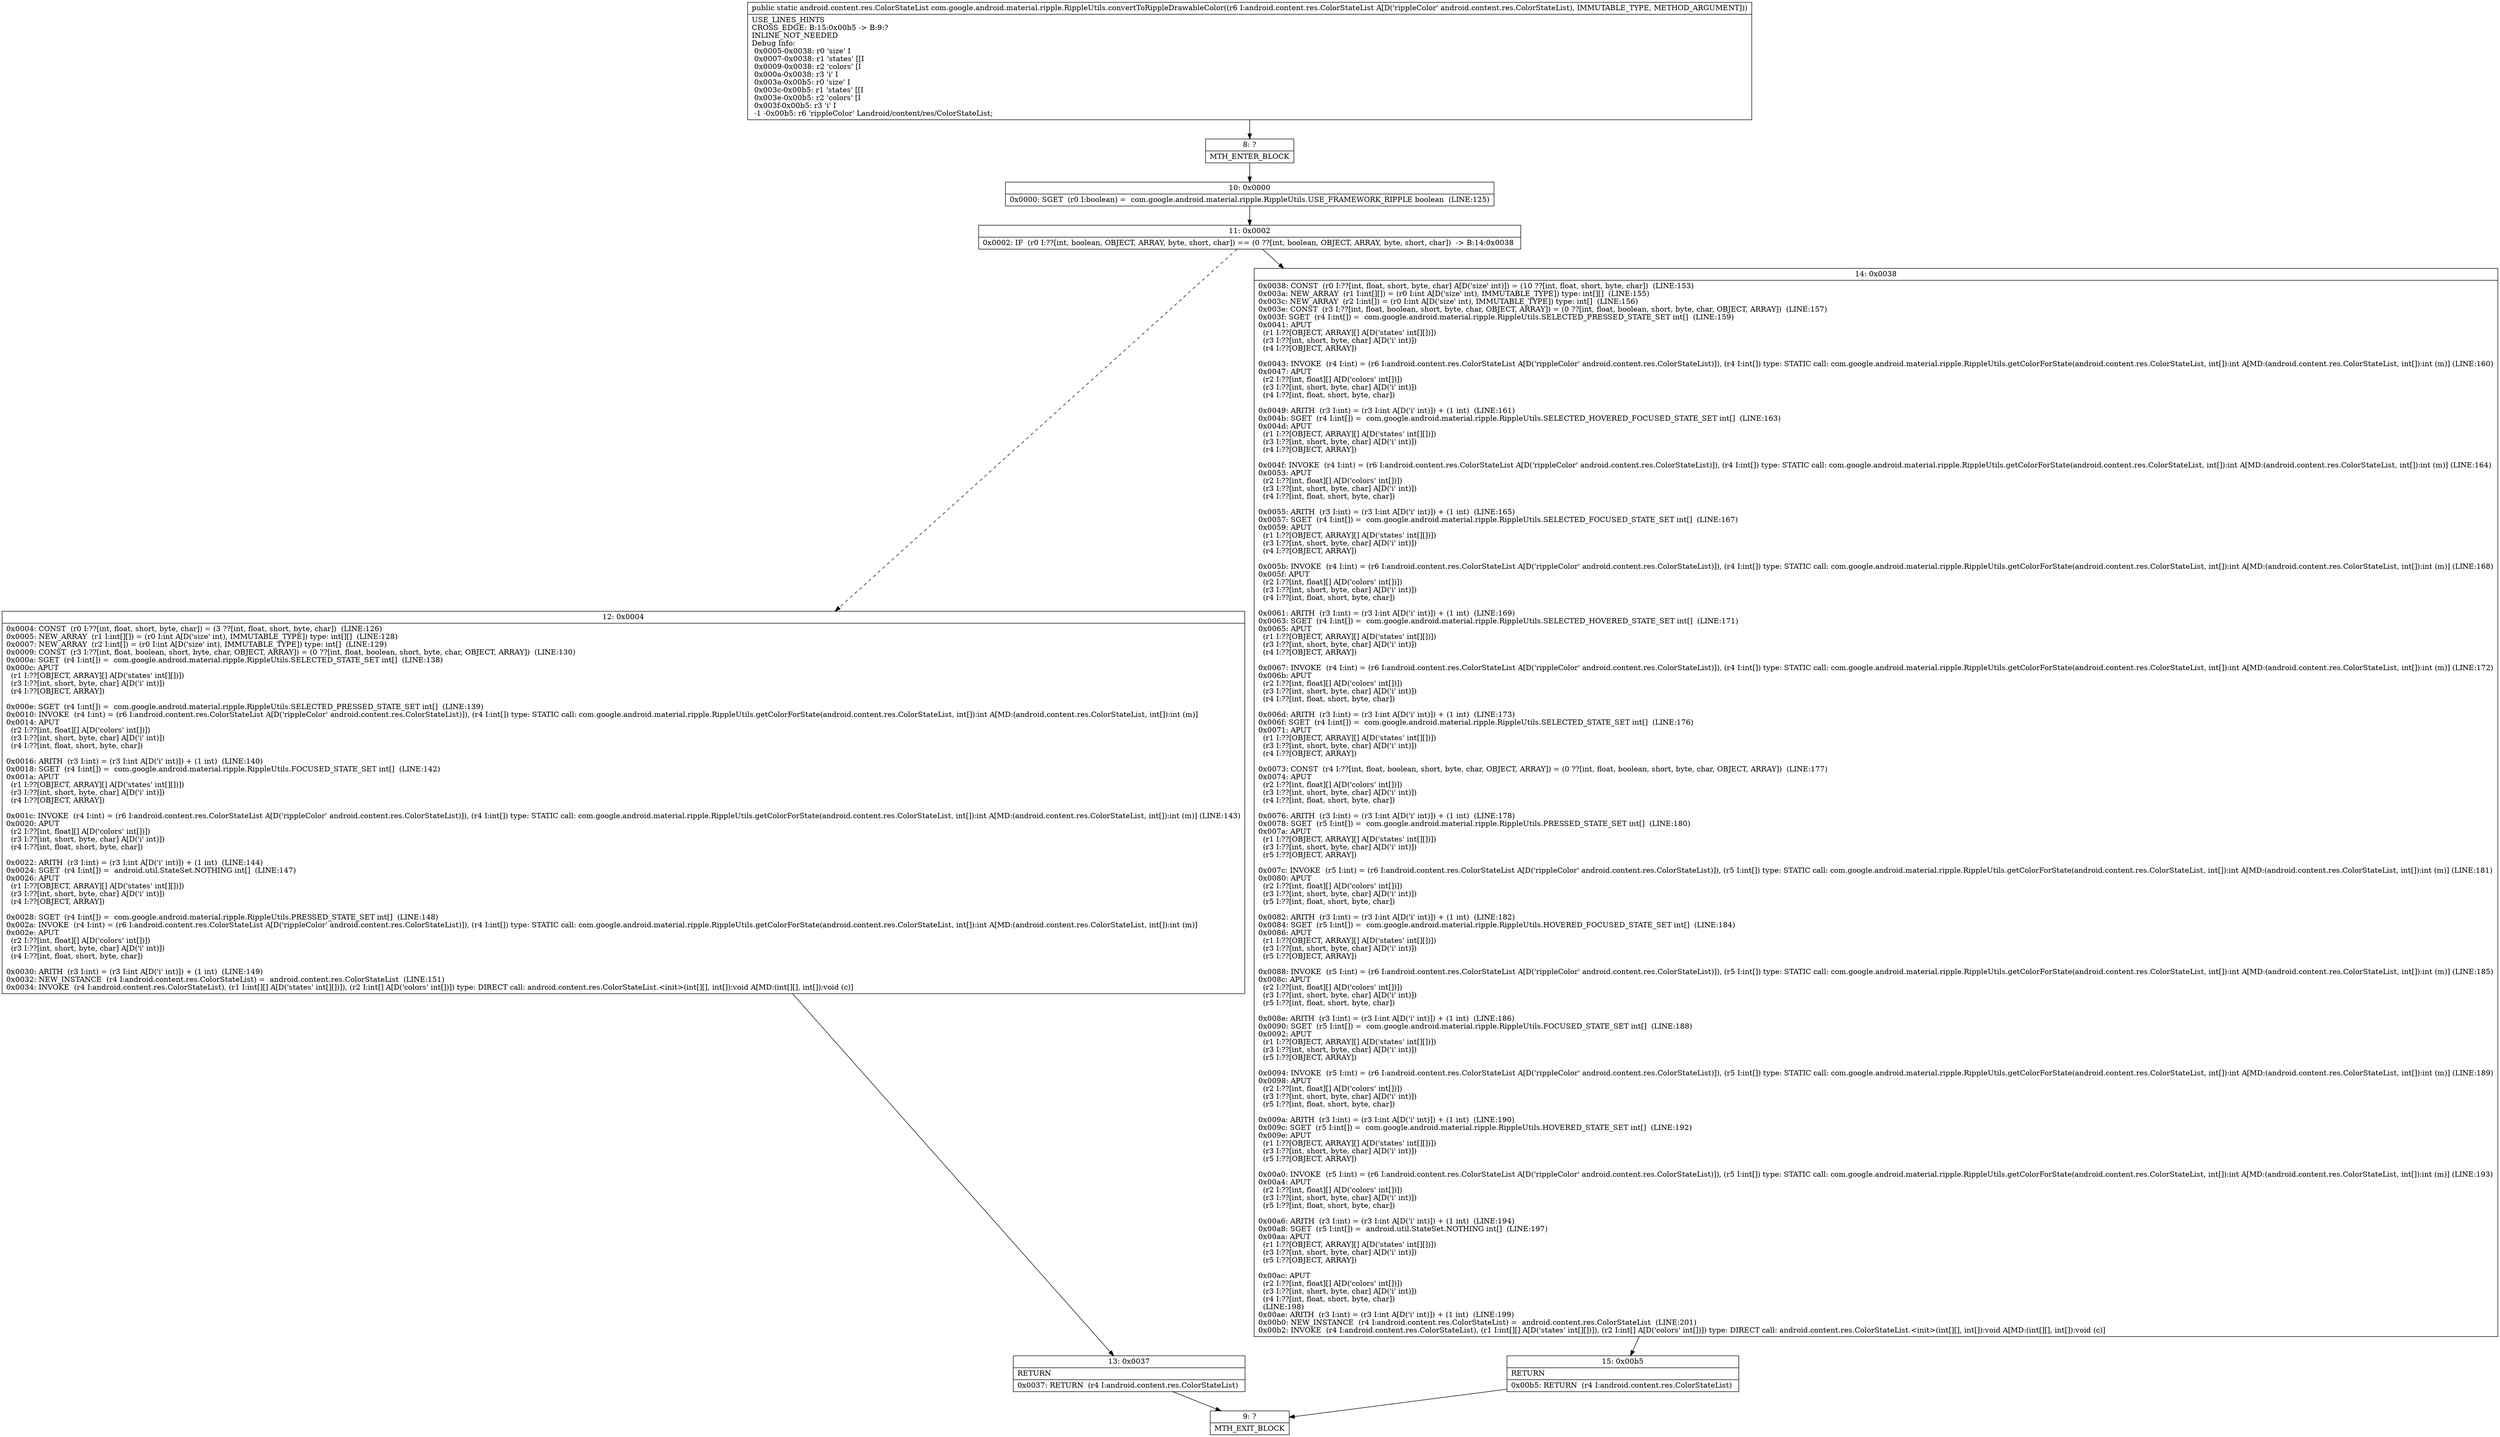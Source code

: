 digraph "CFG forcom.google.android.material.ripple.RippleUtils.convertToRippleDrawableColor(Landroid\/content\/res\/ColorStateList;)Landroid\/content\/res\/ColorStateList;" {
Node_8 [shape=record,label="{8\:\ ?|MTH_ENTER_BLOCK\l}"];
Node_10 [shape=record,label="{10\:\ 0x0000|0x0000: SGET  (r0 I:boolean) =  com.google.android.material.ripple.RippleUtils.USE_FRAMEWORK_RIPPLE boolean  (LINE:125)\l}"];
Node_11 [shape=record,label="{11\:\ 0x0002|0x0002: IF  (r0 I:??[int, boolean, OBJECT, ARRAY, byte, short, char]) == (0 ??[int, boolean, OBJECT, ARRAY, byte, short, char])  \-\> B:14:0x0038 \l}"];
Node_12 [shape=record,label="{12\:\ 0x0004|0x0004: CONST  (r0 I:??[int, float, short, byte, char]) = (3 ??[int, float, short, byte, char])  (LINE:126)\l0x0005: NEW_ARRAY  (r1 I:int[][]) = (r0 I:int A[D('size' int), IMMUTABLE_TYPE]) type: int[][]  (LINE:128)\l0x0007: NEW_ARRAY  (r2 I:int[]) = (r0 I:int A[D('size' int), IMMUTABLE_TYPE]) type: int[]  (LINE:129)\l0x0009: CONST  (r3 I:??[int, float, boolean, short, byte, char, OBJECT, ARRAY]) = (0 ??[int, float, boolean, short, byte, char, OBJECT, ARRAY])  (LINE:130)\l0x000a: SGET  (r4 I:int[]) =  com.google.android.material.ripple.RippleUtils.SELECTED_STATE_SET int[]  (LINE:138)\l0x000c: APUT  \l  (r1 I:??[OBJECT, ARRAY][] A[D('states' int[][])])\l  (r3 I:??[int, short, byte, char] A[D('i' int)])\l  (r4 I:??[OBJECT, ARRAY])\l \l0x000e: SGET  (r4 I:int[]) =  com.google.android.material.ripple.RippleUtils.SELECTED_PRESSED_STATE_SET int[]  (LINE:139)\l0x0010: INVOKE  (r4 I:int) = (r6 I:android.content.res.ColorStateList A[D('rippleColor' android.content.res.ColorStateList)]), (r4 I:int[]) type: STATIC call: com.google.android.material.ripple.RippleUtils.getColorForState(android.content.res.ColorStateList, int[]):int A[MD:(android.content.res.ColorStateList, int[]):int (m)]\l0x0014: APUT  \l  (r2 I:??[int, float][] A[D('colors' int[])])\l  (r3 I:??[int, short, byte, char] A[D('i' int)])\l  (r4 I:??[int, float, short, byte, char])\l \l0x0016: ARITH  (r3 I:int) = (r3 I:int A[D('i' int)]) + (1 int)  (LINE:140)\l0x0018: SGET  (r4 I:int[]) =  com.google.android.material.ripple.RippleUtils.FOCUSED_STATE_SET int[]  (LINE:142)\l0x001a: APUT  \l  (r1 I:??[OBJECT, ARRAY][] A[D('states' int[][])])\l  (r3 I:??[int, short, byte, char] A[D('i' int)])\l  (r4 I:??[OBJECT, ARRAY])\l \l0x001c: INVOKE  (r4 I:int) = (r6 I:android.content.res.ColorStateList A[D('rippleColor' android.content.res.ColorStateList)]), (r4 I:int[]) type: STATIC call: com.google.android.material.ripple.RippleUtils.getColorForState(android.content.res.ColorStateList, int[]):int A[MD:(android.content.res.ColorStateList, int[]):int (m)] (LINE:143)\l0x0020: APUT  \l  (r2 I:??[int, float][] A[D('colors' int[])])\l  (r3 I:??[int, short, byte, char] A[D('i' int)])\l  (r4 I:??[int, float, short, byte, char])\l \l0x0022: ARITH  (r3 I:int) = (r3 I:int A[D('i' int)]) + (1 int)  (LINE:144)\l0x0024: SGET  (r4 I:int[]) =  android.util.StateSet.NOTHING int[]  (LINE:147)\l0x0026: APUT  \l  (r1 I:??[OBJECT, ARRAY][] A[D('states' int[][])])\l  (r3 I:??[int, short, byte, char] A[D('i' int)])\l  (r4 I:??[OBJECT, ARRAY])\l \l0x0028: SGET  (r4 I:int[]) =  com.google.android.material.ripple.RippleUtils.PRESSED_STATE_SET int[]  (LINE:148)\l0x002a: INVOKE  (r4 I:int) = (r6 I:android.content.res.ColorStateList A[D('rippleColor' android.content.res.ColorStateList)]), (r4 I:int[]) type: STATIC call: com.google.android.material.ripple.RippleUtils.getColorForState(android.content.res.ColorStateList, int[]):int A[MD:(android.content.res.ColorStateList, int[]):int (m)]\l0x002e: APUT  \l  (r2 I:??[int, float][] A[D('colors' int[])])\l  (r3 I:??[int, short, byte, char] A[D('i' int)])\l  (r4 I:??[int, float, short, byte, char])\l \l0x0030: ARITH  (r3 I:int) = (r3 I:int A[D('i' int)]) + (1 int)  (LINE:149)\l0x0032: NEW_INSTANCE  (r4 I:android.content.res.ColorStateList) =  android.content.res.ColorStateList  (LINE:151)\l0x0034: INVOKE  (r4 I:android.content.res.ColorStateList), (r1 I:int[][] A[D('states' int[][])]), (r2 I:int[] A[D('colors' int[])]) type: DIRECT call: android.content.res.ColorStateList.\<init\>(int[][], int[]):void A[MD:(int[][], int[]):void (c)]\l}"];
Node_13 [shape=record,label="{13\:\ 0x0037|RETURN\l|0x0037: RETURN  (r4 I:android.content.res.ColorStateList) \l}"];
Node_9 [shape=record,label="{9\:\ ?|MTH_EXIT_BLOCK\l}"];
Node_14 [shape=record,label="{14\:\ 0x0038|0x0038: CONST  (r0 I:??[int, float, short, byte, char] A[D('size' int)]) = (10 ??[int, float, short, byte, char])  (LINE:153)\l0x003a: NEW_ARRAY  (r1 I:int[][]) = (r0 I:int A[D('size' int), IMMUTABLE_TYPE]) type: int[][]  (LINE:155)\l0x003c: NEW_ARRAY  (r2 I:int[]) = (r0 I:int A[D('size' int), IMMUTABLE_TYPE]) type: int[]  (LINE:156)\l0x003e: CONST  (r3 I:??[int, float, boolean, short, byte, char, OBJECT, ARRAY]) = (0 ??[int, float, boolean, short, byte, char, OBJECT, ARRAY])  (LINE:157)\l0x003f: SGET  (r4 I:int[]) =  com.google.android.material.ripple.RippleUtils.SELECTED_PRESSED_STATE_SET int[]  (LINE:159)\l0x0041: APUT  \l  (r1 I:??[OBJECT, ARRAY][] A[D('states' int[][])])\l  (r3 I:??[int, short, byte, char] A[D('i' int)])\l  (r4 I:??[OBJECT, ARRAY])\l \l0x0043: INVOKE  (r4 I:int) = (r6 I:android.content.res.ColorStateList A[D('rippleColor' android.content.res.ColorStateList)]), (r4 I:int[]) type: STATIC call: com.google.android.material.ripple.RippleUtils.getColorForState(android.content.res.ColorStateList, int[]):int A[MD:(android.content.res.ColorStateList, int[]):int (m)] (LINE:160)\l0x0047: APUT  \l  (r2 I:??[int, float][] A[D('colors' int[])])\l  (r3 I:??[int, short, byte, char] A[D('i' int)])\l  (r4 I:??[int, float, short, byte, char])\l \l0x0049: ARITH  (r3 I:int) = (r3 I:int A[D('i' int)]) + (1 int)  (LINE:161)\l0x004b: SGET  (r4 I:int[]) =  com.google.android.material.ripple.RippleUtils.SELECTED_HOVERED_FOCUSED_STATE_SET int[]  (LINE:163)\l0x004d: APUT  \l  (r1 I:??[OBJECT, ARRAY][] A[D('states' int[][])])\l  (r3 I:??[int, short, byte, char] A[D('i' int)])\l  (r4 I:??[OBJECT, ARRAY])\l \l0x004f: INVOKE  (r4 I:int) = (r6 I:android.content.res.ColorStateList A[D('rippleColor' android.content.res.ColorStateList)]), (r4 I:int[]) type: STATIC call: com.google.android.material.ripple.RippleUtils.getColorForState(android.content.res.ColorStateList, int[]):int A[MD:(android.content.res.ColorStateList, int[]):int (m)] (LINE:164)\l0x0053: APUT  \l  (r2 I:??[int, float][] A[D('colors' int[])])\l  (r3 I:??[int, short, byte, char] A[D('i' int)])\l  (r4 I:??[int, float, short, byte, char])\l \l0x0055: ARITH  (r3 I:int) = (r3 I:int A[D('i' int)]) + (1 int)  (LINE:165)\l0x0057: SGET  (r4 I:int[]) =  com.google.android.material.ripple.RippleUtils.SELECTED_FOCUSED_STATE_SET int[]  (LINE:167)\l0x0059: APUT  \l  (r1 I:??[OBJECT, ARRAY][] A[D('states' int[][])])\l  (r3 I:??[int, short, byte, char] A[D('i' int)])\l  (r4 I:??[OBJECT, ARRAY])\l \l0x005b: INVOKE  (r4 I:int) = (r6 I:android.content.res.ColorStateList A[D('rippleColor' android.content.res.ColorStateList)]), (r4 I:int[]) type: STATIC call: com.google.android.material.ripple.RippleUtils.getColorForState(android.content.res.ColorStateList, int[]):int A[MD:(android.content.res.ColorStateList, int[]):int (m)] (LINE:168)\l0x005f: APUT  \l  (r2 I:??[int, float][] A[D('colors' int[])])\l  (r3 I:??[int, short, byte, char] A[D('i' int)])\l  (r4 I:??[int, float, short, byte, char])\l \l0x0061: ARITH  (r3 I:int) = (r3 I:int A[D('i' int)]) + (1 int)  (LINE:169)\l0x0063: SGET  (r4 I:int[]) =  com.google.android.material.ripple.RippleUtils.SELECTED_HOVERED_STATE_SET int[]  (LINE:171)\l0x0065: APUT  \l  (r1 I:??[OBJECT, ARRAY][] A[D('states' int[][])])\l  (r3 I:??[int, short, byte, char] A[D('i' int)])\l  (r4 I:??[OBJECT, ARRAY])\l \l0x0067: INVOKE  (r4 I:int) = (r6 I:android.content.res.ColorStateList A[D('rippleColor' android.content.res.ColorStateList)]), (r4 I:int[]) type: STATIC call: com.google.android.material.ripple.RippleUtils.getColorForState(android.content.res.ColorStateList, int[]):int A[MD:(android.content.res.ColorStateList, int[]):int (m)] (LINE:172)\l0x006b: APUT  \l  (r2 I:??[int, float][] A[D('colors' int[])])\l  (r3 I:??[int, short, byte, char] A[D('i' int)])\l  (r4 I:??[int, float, short, byte, char])\l \l0x006d: ARITH  (r3 I:int) = (r3 I:int A[D('i' int)]) + (1 int)  (LINE:173)\l0x006f: SGET  (r4 I:int[]) =  com.google.android.material.ripple.RippleUtils.SELECTED_STATE_SET int[]  (LINE:176)\l0x0071: APUT  \l  (r1 I:??[OBJECT, ARRAY][] A[D('states' int[][])])\l  (r3 I:??[int, short, byte, char] A[D('i' int)])\l  (r4 I:??[OBJECT, ARRAY])\l \l0x0073: CONST  (r4 I:??[int, float, boolean, short, byte, char, OBJECT, ARRAY]) = (0 ??[int, float, boolean, short, byte, char, OBJECT, ARRAY])  (LINE:177)\l0x0074: APUT  \l  (r2 I:??[int, float][] A[D('colors' int[])])\l  (r3 I:??[int, short, byte, char] A[D('i' int)])\l  (r4 I:??[int, float, short, byte, char])\l \l0x0076: ARITH  (r3 I:int) = (r3 I:int A[D('i' int)]) + (1 int)  (LINE:178)\l0x0078: SGET  (r5 I:int[]) =  com.google.android.material.ripple.RippleUtils.PRESSED_STATE_SET int[]  (LINE:180)\l0x007a: APUT  \l  (r1 I:??[OBJECT, ARRAY][] A[D('states' int[][])])\l  (r3 I:??[int, short, byte, char] A[D('i' int)])\l  (r5 I:??[OBJECT, ARRAY])\l \l0x007c: INVOKE  (r5 I:int) = (r6 I:android.content.res.ColorStateList A[D('rippleColor' android.content.res.ColorStateList)]), (r5 I:int[]) type: STATIC call: com.google.android.material.ripple.RippleUtils.getColorForState(android.content.res.ColorStateList, int[]):int A[MD:(android.content.res.ColorStateList, int[]):int (m)] (LINE:181)\l0x0080: APUT  \l  (r2 I:??[int, float][] A[D('colors' int[])])\l  (r3 I:??[int, short, byte, char] A[D('i' int)])\l  (r5 I:??[int, float, short, byte, char])\l \l0x0082: ARITH  (r3 I:int) = (r3 I:int A[D('i' int)]) + (1 int)  (LINE:182)\l0x0084: SGET  (r5 I:int[]) =  com.google.android.material.ripple.RippleUtils.HOVERED_FOCUSED_STATE_SET int[]  (LINE:184)\l0x0086: APUT  \l  (r1 I:??[OBJECT, ARRAY][] A[D('states' int[][])])\l  (r3 I:??[int, short, byte, char] A[D('i' int)])\l  (r5 I:??[OBJECT, ARRAY])\l \l0x0088: INVOKE  (r5 I:int) = (r6 I:android.content.res.ColorStateList A[D('rippleColor' android.content.res.ColorStateList)]), (r5 I:int[]) type: STATIC call: com.google.android.material.ripple.RippleUtils.getColorForState(android.content.res.ColorStateList, int[]):int A[MD:(android.content.res.ColorStateList, int[]):int (m)] (LINE:185)\l0x008c: APUT  \l  (r2 I:??[int, float][] A[D('colors' int[])])\l  (r3 I:??[int, short, byte, char] A[D('i' int)])\l  (r5 I:??[int, float, short, byte, char])\l \l0x008e: ARITH  (r3 I:int) = (r3 I:int A[D('i' int)]) + (1 int)  (LINE:186)\l0x0090: SGET  (r5 I:int[]) =  com.google.android.material.ripple.RippleUtils.FOCUSED_STATE_SET int[]  (LINE:188)\l0x0092: APUT  \l  (r1 I:??[OBJECT, ARRAY][] A[D('states' int[][])])\l  (r3 I:??[int, short, byte, char] A[D('i' int)])\l  (r5 I:??[OBJECT, ARRAY])\l \l0x0094: INVOKE  (r5 I:int) = (r6 I:android.content.res.ColorStateList A[D('rippleColor' android.content.res.ColorStateList)]), (r5 I:int[]) type: STATIC call: com.google.android.material.ripple.RippleUtils.getColorForState(android.content.res.ColorStateList, int[]):int A[MD:(android.content.res.ColorStateList, int[]):int (m)] (LINE:189)\l0x0098: APUT  \l  (r2 I:??[int, float][] A[D('colors' int[])])\l  (r3 I:??[int, short, byte, char] A[D('i' int)])\l  (r5 I:??[int, float, short, byte, char])\l \l0x009a: ARITH  (r3 I:int) = (r3 I:int A[D('i' int)]) + (1 int)  (LINE:190)\l0x009c: SGET  (r5 I:int[]) =  com.google.android.material.ripple.RippleUtils.HOVERED_STATE_SET int[]  (LINE:192)\l0x009e: APUT  \l  (r1 I:??[OBJECT, ARRAY][] A[D('states' int[][])])\l  (r3 I:??[int, short, byte, char] A[D('i' int)])\l  (r5 I:??[OBJECT, ARRAY])\l \l0x00a0: INVOKE  (r5 I:int) = (r6 I:android.content.res.ColorStateList A[D('rippleColor' android.content.res.ColorStateList)]), (r5 I:int[]) type: STATIC call: com.google.android.material.ripple.RippleUtils.getColorForState(android.content.res.ColorStateList, int[]):int A[MD:(android.content.res.ColorStateList, int[]):int (m)] (LINE:193)\l0x00a4: APUT  \l  (r2 I:??[int, float][] A[D('colors' int[])])\l  (r3 I:??[int, short, byte, char] A[D('i' int)])\l  (r5 I:??[int, float, short, byte, char])\l \l0x00a6: ARITH  (r3 I:int) = (r3 I:int A[D('i' int)]) + (1 int)  (LINE:194)\l0x00a8: SGET  (r5 I:int[]) =  android.util.StateSet.NOTHING int[]  (LINE:197)\l0x00aa: APUT  \l  (r1 I:??[OBJECT, ARRAY][] A[D('states' int[][])])\l  (r3 I:??[int, short, byte, char] A[D('i' int)])\l  (r5 I:??[OBJECT, ARRAY])\l \l0x00ac: APUT  \l  (r2 I:??[int, float][] A[D('colors' int[])])\l  (r3 I:??[int, short, byte, char] A[D('i' int)])\l  (r4 I:??[int, float, short, byte, char])\l  (LINE:198)\l0x00ae: ARITH  (r3 I:int) = (r3 I:int A[D('i' int)]) + (1 int)  (LINE:199)\l0x00b0: NEW_INSTANCE  (r4 I:android.content.res.ColorStateList) =  android.content.res.ColorStateList  (LINE:201)\l0x00b2: INVOKE  (r4 I:android.content.res.ColorStateList), (r1 I:int[][] A[D('states' int[][])]), (r2 I:int[] A[D('colors' int[])]) type: DIRECT call: android.content.res.ColorStateList.\<init\>(int[][], int[]):void A[MD:(int[][], int[]):void (c)]\l}"];
Node_15 [shape=record,label="{15\:\ 0x00b5|RETURN\l|0x00b5: RETURN  (r4 I:android.content.res.ColorStateList) \l}"];
MethodNode[shape=record,label="{public static android.content.res.ColorStateList com.google.android.material.ripple.RippleUtils.convertToRippleDrawableColor((r6 I:android.content.res.ColorStateList A[D('rippleColor' android.content.res.ColorStateList), IMMUTABLE_TYPE, METHOD_ARGUMENT]))  | USE_LINES_HINTS\lCROSS_EDGE: B:15:0x00b5 \-\> B:9:?\lINLINE_NOT_NEEDED\lDebug Info:\l  0x0005\-0x0038: r0 'size' I\l  0x0007\-0x0038: r1 'states' [[I\l  0x0009\-0x0038: r2 'colors' [I\l  0x000a\-0x0038: r3 'i' I\l  0x003a\-0x00b5: r0 'size' I\l  0x003c\-0x00b5: r1 'states' [[I\l  0x003e\-0x00b5: r2 'colors' [I\l  0x003f\-0x00b5: r3 'i' I\l  \-1 \-0x00b5: r6 'rippleColor' Landroid\/content\/res\/ColorStateList;\l}"];
MethodNode -> Node_8;Node_8 -> Node_10;
Node_10 -> Node_11;
Node_11 -> Node_12[style=dashed];
Node_11 -> Node_14;
Node_12 -> Node_13;
Node_13 -> Node_9;
Node_14 -> Node_15;
Node_15 -> Node_9;
}


